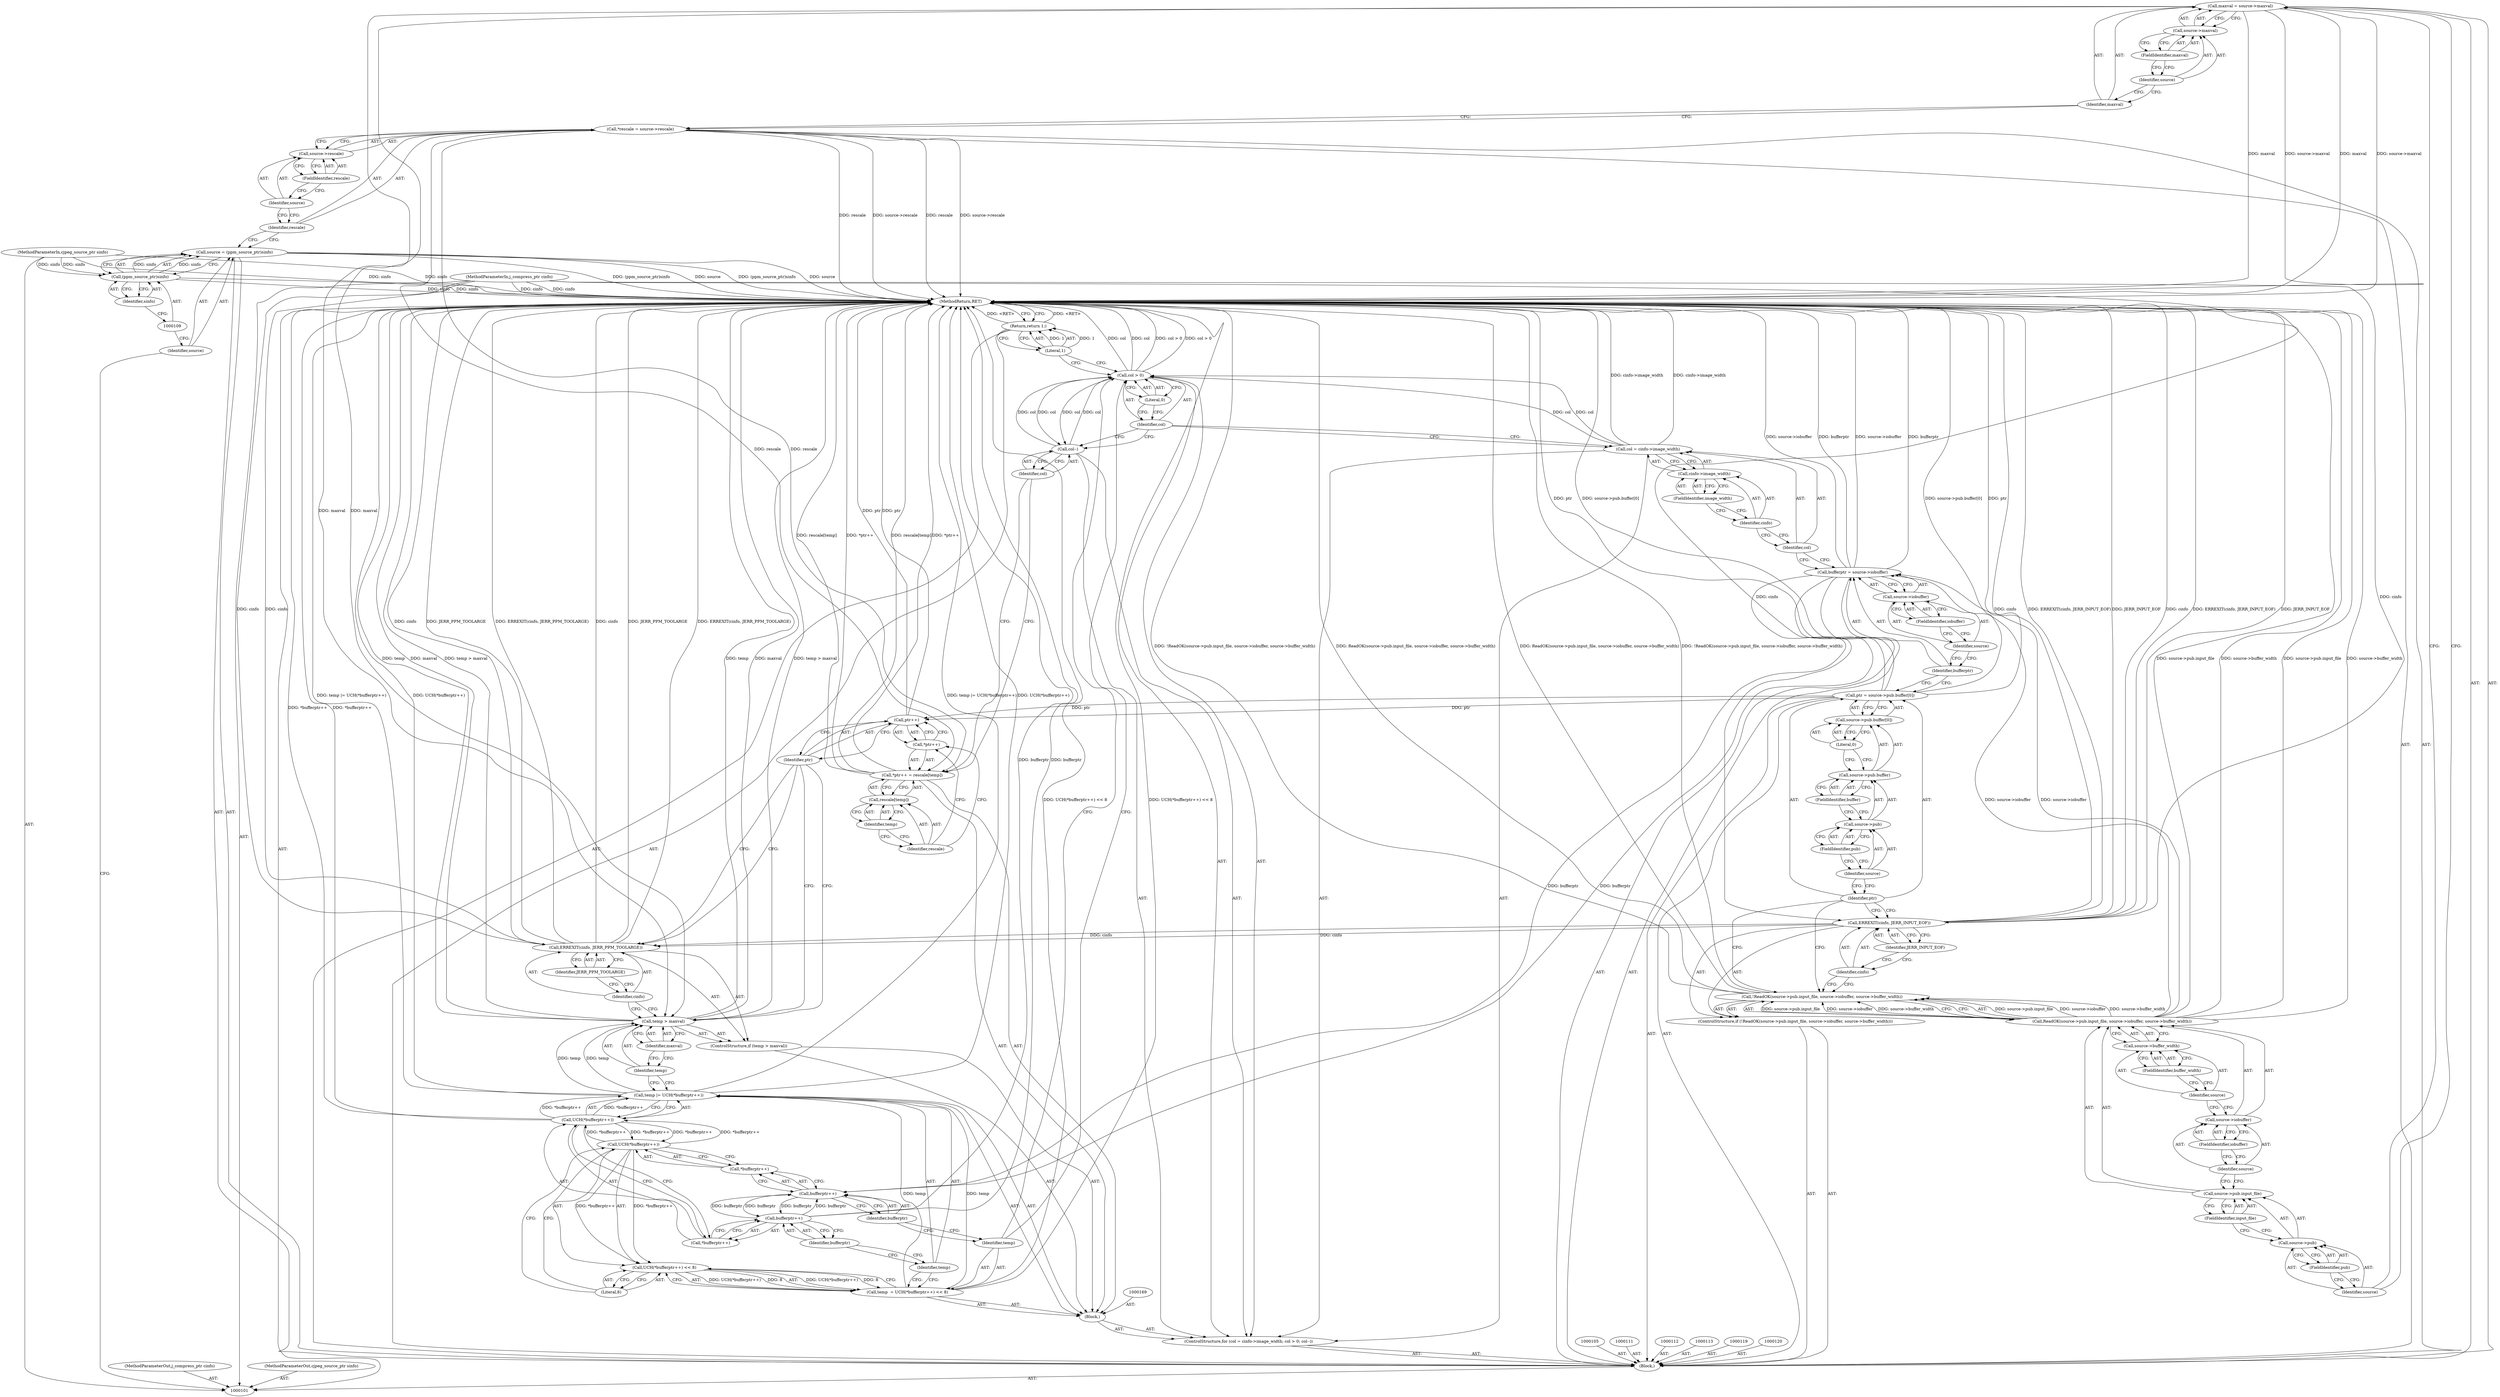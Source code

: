 digraph "1_libjpeg-turbo_9c78a04df4e44ef6487eee99c4258397f4fdca55_1" {
"1000121" [label="(Call,maxval = source->maxval)"];
"1000122" [label="(Identifier,maxval)"];
"1000123" [label="(Call,source->maxval)"];
"1000124" [label="(Identifier,source)"];
"1000125" [label="(FieldIdentifier,maxval)"];
"1000129" [label="(Call,source->pub.input_file)"];
"1000130" [label="(Call,source->pub)"];
"1000131" [label="(Identifier,source)"];
"1000126" [label="(ControlStructure,if (!ReadOK(source->pub.input_file, source->iobuffer, source->buffer_width)))"];
"1000132" [label="(FieldIdentifier,pub)"];
"1000133" [label="(FieldIdentifier,input_file)"];
"1000134" [label="(Call,source->iobuffer)"];
"1000135" [label="(Identifier,source)"];
"1000136" [label="(FieldIdentifier,iobuffer)"];
"1000137" [label="(Call,source->buffer_width)"];
"1000138" [label="(Identifier,source)"];
"1000127" [label="(Call,!ReadOK(source->pub.input_file, source->iobuffer, source->buffer_width))"];
"1000139" [label="(FieldIdentifier,buffer_width)"];
"1000128" [label="(Call,ReadOK(source->pub.input_file, source->iobuffer, source->buffer_width))"];
"1000141" [label="(Identifier,cinfo)"];
"1000142" [label="(Identifier,JERR_INPUT_EOF)"];
"1000140" [label="(Call,ERREXIT(cinfo, JERR_INPUT_EOF))"];
"1000149" [label="(FieldIdentifier,pub)"];
"1000143" [label="(Call,ptr = source->pub.buffer[0])"];
"1000144" [label="(Identifier,ptr)"];
"1000150" [label="(FieldIdentifier,buffer)"];
"1000151" [label="(Literal,0)"];
"1000145" [label="(Call,source->pub.buffer[0])"];
"1000146" [label="(Call,source->pub.buffer)"];
"1000147" [label="(Call,source->pub)"];
"1000148" [label="(Identifier,source)"];
"1000154" [label="(Call,source->iobuffer)"];
"1000155" [label="(Identifier,source)"];
"1000152" [label="(Call,bufferptr = source->iobuffer)"];
"1000153" [label="(Identifier,bufferptr)"];
"1000156" [label="(FieldIdentifier,iobuffer)"];
"1000160" [label="(Call,cinfo->image_width)"];
"1000161" [label="(Identifier,cinfo)"];
"1000157" [label="(ControlStructure,for (col = cinfo->image_width; col > 0; col--))"];
"1000162" [label="(FieldIdentifier,image_width)"];
"1000163" [label="(Call,col > 0)"];
"1000164" [label="(Identifier,col)"];
"1000165" [label="(Literal,0)"];
"1000166" [label="(Call,col--)"];
"1000167" [label="(Identifier,col)"];
"1000158" [label="(Call,col = cinfo->image_width)"];
"1000159" [label="(Identifier,col)"];
"1000168" [label="(Block,)"];
"1000172" [label="(Call,UCH(*bufferptr++) << 8)"];
"1000173" [label="(Call,UCH(*bufferptr++))"];
"1000174" [label="(Call,*bufferptr++)"];
"1000175" [label="(Call,bufferptr++)"];
"1000176" [label="(Identifier,bufferptr)"];
"1000177" [label="(Literal,8)"];
"1000170" [label="(Call,temp  = UCH(*bufferptr++) << 8)"];
"1000171" [label="(Identifier,temp)"];
"1000180" [label="(Call,UCH(*bufferptr++))"];
"1000181" [label="(Call,*bufferptr++)"];
"1000182" [label="(Call,bufferptr++)"];
"1000183" [label="(Identifier,bufferptr)"];
"1000178" [label="(Call,temp |= UCH(*bufferptr++))"];
"1000179" [label="(Identifier,temp)"];
"1000200" [label="(MethodReturn,RET)"];
"1000102" [label="(MethodParameterIn,j_compress_ptr cinfo)"];
"1000284" [label="(MethodParameterOut,j_compress_ptr cinfo)"];
"1000103" [label="(MethodParameterIn,cjpeg_source_ptr sinfo)"];
"1000285" [label="(MethodParameterOut,cjpeg_source_ptr sinfo)"];
"1000187" [label="(Identifier,maxval)"];
"1000184" [label="(ControlStructure,if (temp > maxval))"];
"1000185" [label="(Call,temp > maxval)"];
"1000186" [label="(Identifier,temp)"];
"1000189" [label="(Identifier,cinfo)"];
"1000190" [label="(Identifier,JERR_PPM_TOOLARGE)"];
"1000188" [label="(Call,ERREXIT(cinfo, JERR_PPM_TOOLARGE))"];
"1000195" [label="(Call,rescale[temp])"];
"1000196" [label="(Identifier,rescale)"];
"1000197" [label="(Identifier,temp)"];
"1000191" [label="(Call,*ptr++ = rescale[temp])"];
"1000192" [label="(Call,*ptr++)"];
"1000193" [label="(Call,ptr++)"];
"1000194" [label="(Identifier,ptr)"];
"1000199" [label="(Literal,1)"];
"1000198" [label="(Return,return 1;)"];
"1000104" [label="(Block,)"];
"1000106" [label="(Call,source = (ppm_source_ptr)sinfo)"];
"1000107" [label="(Identifier,source)"];
"1000108" [label="(Call,(ppm_source_ptr)sinfo)"];
"1000110" [label="(Identifier,sinfo)"];
"1000114" [label="(Call,*rescale = source->rescale)"];
"1000115" [label="(Identifier,rescale)"];
"1000116" [label="(Call,source->rescale)"];
"1000117" [label="(Identifier,source)"];
"1000118" [label="(FieldIdentifier,rescale)"];
"1000121" -> "1000104"  [label="AST: "];
"1000121" -> "1000123"  [label="CFG: "];
"1000122" -> "1000121"  [label="AST: "];
"1000123" -> "1000121"  [label="AST: "];
"1000131" -> "1000121"  [label="CFG: "];
"1000121" -> "1000200"  [label="DDG: source->maxval"];
"1000121" -> "1000200"  [label="DDG: maxval"];
"1000121" -> "1000185"  [label="DDG: maxval"];
"1000122" -> "1000121"  [label="AST: "];
"1000122" -> "1000114"  [label="CFG: "];
"1000124" -> "1000122"  [label="CFG: "];
"1000123" -> "1000121"  [label="AST: "];
"1000123" -> "1000125"  [label="CFG: "];
"1000124" -> "1000123"  [label="AST: "];
"1000125" -> "1000123"  [label="AST: "];
"1000121" -> "1000123"  [label="CFG: "];
"1000124" -> "1000123"  [label="AST: "];
"1000124" -> "1000122"  [label="CFG: "];
"1000125" -> "1000124"  [label="CFG: "];
"1000125" -> "1000123"  [label="AST: "];
"1000125" -> "1000124"  [label="CFG: "];
"1000123" -> "1000125"  [label="CFG: "];
"1000129" -> "1000128"  [label="AST: "];
"1000129" -> "1000133"  [label="CFG: "];
"1000130" -> "1000129"  [label="AST: "];
"1000133" -> "1000129"  [label="AST: "];
"1000135" -> "1000129"  [label="CFG: "];
"1000130" -> "1000129"  [label="AST: "];
"1000130" -> "1000132"  [label="CFG: "];
"1000131" -> "1000130"  [label="AST: "];
"1000132" -> "1000130"  [label="AST: "];
"1000133" -> "1000130"  [label="CFG: "];
"1000131" -> "1000130"  [label="AST: "];
"1000131" -> "1000121"  [label="CFG: "];
"1000132" -> "1000131"  [label="CFG: "];
"1000126" -> "1000104"  [label="AST: "];
"1000127" -> "1000126"  [label="AST: "];
"1000140" -> "1000126"  [label="AST: "];
"1000132" -> "1000130"  [label="AST: "];
"1000132" -> "1000131"  [label="CFG: "];
"1000130" -> "1000132"  [label="CFG: "];
"1000133" -> "1000129"  [label="AST: "];
"1000133" -> "1000130"  [label="CFG: "];
"1000129" -> "1000133"  [label="CFG: "];
"1000134" -> "1000128"  [label="AST: "];
"1000134" -> "1000136"  [label="CFG: "];
"1000135" -> "1000134"  [label="AST: "];
"1000136" -> "1000134"  [label="AST: "];
"1000138" -> "1000134"  [label="CFG: "];
"1000135" -> "1000134"  [label="AST: "];
"1000135" -> "1000129"  [label="CFG: "];
"1000136" -> "1000135"  [label="CFG: "];
"1000136" -> "1000134"  [label="AST: "];
"1000136" -> "1000135"  [label="CFG: "];
"1000134" -> "1000136"  [label="CFG: "];
"1000137" -> "1000128"  [label="AST: "];
"1000137" -> "1000139"  [label="CFG: "];
"1000138" -> "1000137"  [label="AST: "];
"1000139" -> "1000137"  [label="AST: "];
"1000128" -> "1000137"  [label="CFG: "];
"1000138" -> "1000137"  [label="AST: "];
"1000138" -> "1000134"  [label="CFG: "];
"1000139" -> "1000138"  [label="CFG: "];
"1000127" -> "1000126"  [label="AST: "];
"1000127" -> "1000128"  [label="CFG: "];
"1000128" -> "1000127"  [label="AST: "];
"1000141" -> "1000127"  [label="CFG: "];
"1000144" -> "1000127"  [label="CFG: "];
"1000127" -> "1000200"  [label="DDG: ReadOK(source->pub.input_file, source->iobuffer, source->buffer_width)"];
"1000127" -> "1000200"  [label="DDG: !ReadOK(source->pub.input_file, source->iobuffer, source->buffer_width)"];
"1000128" -> "1000127"  [label="DDG: source->pub.input_file"];
"1000128" -> "1000127"  [label="DDG: source->iobuffer"];
"1000128" -> "1000127"  [label="DDG: source->buffer_width"];
"1000139" -> "1000137"  [label="AST: "];
"1000139" -> "1000138"  [label="CFG: "];
"1000137" -> "1000139"  [label="CFG: "];
"1000128" -> "1000127"  [label="AST: "];
"1000128" -> "1000137"  [label="CFG: "];
"1000129" -> "1000128"  [label="AST: "];
"1000134" -> "1000128"  [label="AST: "];
"1000137" -> "1000128"  [label="AST: "];
"1000127" -> "1000128"  [label="CFG: "];
"1000128" -> "1000200"  [label="DDG: source->pub.input_file"];
"1000128" -> "1000200"  [label="DDG: source->buffer_width"];
"1000128" -> "1000127"  [label="DDG: source->pub.input_file"];
"1000128" -> "1000127"  [label="DDG: source->iobuffer"];
"1000128" -> "1000127"  [label="DDG: source->buffer_width"];
"1000128" -> "1000152"  [label="DDG: source->iobuffer"];
"1000141" -> "1000140"  [label="AST: "];
"1000141" -> "1000127"  [label="CFG: "];
"1000142" -> "1000141"  [label="CFG: "];
"1000142" -> "1000140"  [label="AST: "];
"1000142" -> "1000141"  [label="CFG: "];
"1000140" -> "1000142"  [label="CFG: "];
"1000140" -> "1000126"  [label="AST: "];
"1000140" -> "1000142"  [label="CFG: "];
"1000141" -> "1000140"  [label="AST: "];
"1000142" -> "1000140"  [label="AST: "];
"1000144" -> "1000140"  [label="CFG: "];
"1000140" -> "1000200"  [label="DDG: JERR_INPUT_EOF"];
"1000140" -> "1000200"  [label="DDG: cinfo"];
"1000140" -> "1000200"  [label="DDG: ERREXIT(cinfo, JERR_INPUT_EOF)"];
"1000102" -> "1000140"  [label="DDG: cinfo"];
"1000140" -> "1000188"  [label="DDG: cinfo"];
"1000149" -> "1000147"  [label="AST: "];
"1000149" -> "1000148"  [label="CFG: "];
"1000147" -> "1000149"  [label="CFG: "];
"1000143" -> "1000104"  [label="AST: "];
"1000143" -> "1000145"  [label="CFG: "];
"1000144" -> "1000143"  [label="AST: "];
"1000145" -> "1000143"  [label="AST: "];
"1000153" -> "1000143"  [label="CFG: "];
"1000143" -> "1000200"  [label="DDG: ptr"];
"1000143" -> "1000200"  [label="DDG: source->pub.buffer[0]"];
"1000143" -> "1000193"  [label="DDG: ptr"];
"1000144" -> "1000143"  [label="AST: "];
"1000144" -> "1000140"  [label="CFG: "];
"1000144" -> "1000127"  [label="CFG: "];
"1000148" -> "1000144"  [label="CFG: "];
"1000150" -> "1000146"  [label="AST: "];
"1000150" -> "1000147"  [label="CFG: "];
"1000146" -> "1000150"  [label="CFG: "];
"1000151" -> "1000145"  [label="AST: "];
"1000151" -> "1000146"  [label="CFG: "];
"1000145" -> "1000151"  [label="CFG: "];
"1000145" -> "1000143"  [label="AST: "];
"1000145" -> "1000151"  [label="CFG: "];
"1000146" -> "1000145"  [label="AST: "];
"1000151" -> "1000145"  [label="AST: "];
"1000143" -> "1000145"  [label="CFG: "];
"1000146" -> "1000145"  [label="AST: "];
"1000146" -> "1000150"  [label="CFG: "];
"1000147" -> "1000146"  [label="AST: "];
"1000150" -> "1000146"  [label="AST: "];
"1000151" -> "1000146"  [label="CFG: "];
"1000147" -> "1000146"  [label="AST: "];
"1000147" -> "1000149"  [label="CFG: "];
"1000148" -> "1000147"  [label="AST: "];
"1000149" -> "1000147"  [label="AST: "];
"1000150" -> "1000147"  [label="CFG: "];
"1000148" -> "1000147"  [label="AST: "];
"1000148" -> "1000144"  [label="CFG: "];
"1000149" -> "1000148"  [label="CFG: "];
"1000154" -> "1000152"  [label="AST: "];
"1000154" -> "1000156"  [label="CFG: "];
"1000155" -> "1000154"  [label="AST: "];
"1000156" -> "1000154"  [label="AST: "];
"1000152" -> "1000154"  [label="CFG: "];
"1000155" -> "1000154"  [label="AST: "];
"1000155" -> "1000153"  [label="CFG: "];
"1000156" -> "1000155"  [label="CFG: "];
"1000152" -> "1000104"  [label="AST: "];
"1000152" -> "1000154"  [label="CFG: "];
"1000153" -> "1000152"  [label="AST: "];
"1000154" -> "1000152"  [label="AST: "];
"1000159" -> "1000152"  [label="CFG: "];
"1000152" -> "1000200"  [label="DDG: source->iobuffer"];
"1000152" -> "1000200"  [label="DDG: bufferptr"];
"1000128" -> "1000152"  [label="DDG: source->iobuffer"];
"1000152" -> "1000175"  [label="DDG: bufferptr"];
"1000153" -> "1000152"  [label="AST: "];
"1000153" -> "1000143"  [label="CFG: "];
"1000155" -> "1000153"  [label="CFG: "];
"1000156" -> "1000154"  [label="AST: "];
"1000156" -> "1000155"  [label="CFG: "];
"1000154" -> "1000156"  [label="CFG: "];
"1000160" -> "1000158"  [label="AST: "];
"1000160" -> "1000162"  [label="CFG: "];
"1000161" -> "1000160"  [label="AST: "];
"1000162" -> "1000160"  [label="AST: "];
"1000158" -> "1000160"  [label="CFG: "];
"1000161" -> "1000160"  [label="AST: "];
"1000161" -> "1000159"  [label="CFG: "];
"1000162" -> "1000161"  [label="CFG: "];
"1000157" -> "1000104"  [label="AST: "];
"1000158" -> "1000157"  [label="AST: "];
"1000163" -> "1000157"  [label="AST: "];
"1000166" -> "1000157"  [label="AST: "];
"1000168" -> "1000157"  [label="AST: "];
"1000162" -> "1000160"  [label="AST: "];
"1000162" -> "1000161"  [label="CFG: "];
"1000160" -> "1000162"  [label="CFG: "];
"1000163" -> "1000157"  [label="AST: "];
"1000163" -> "1000165"  [label="CFG: "];
"1000164" -> "1000163"  [label="AST: "];
"1000165" -> "1000163"  [label="AST: "];
"1000171" -> "1000163"  [label="CFG: "];
"1000199" -> "1000163"  [label="CFG: "];
"1000163" -> "1000200"  [label="DDG: col > 0"];
"1000163" -> "1000200"  [label="DDG: col"];
"1000158" -> "1000163"  [label="DDG: col"];
"1000166" -> "1000163"  [label="DDG: col"];
"1000163" -> "1000166"  [label="DDG: col"];
"1000164" -> "1000163"  [label="AST: "];
"1000164" -> "1000158"  [label="CFG: "];
"1000164" -> "1000166"  [label="CFG: "];
"1000165" -> "1000164"  [label="CFG: "];
"1000165" -> "1000163"  [label="AST: "];
"1000165" -> "1000164"  [label="CFG: "];
"1000163" -> "1000165"  [label="CFG: "];
"1000166" -> "1000157"  [label="AST: "];
"1000166" -> "1000167"  [label="CFG: "];
"1000167" -> "1000166"  [label="AST: "];
"1000164" -> "1000166"  [label="CFG: "];
"1000166" -> "1000163"  [label="DDG: col"];
"1000163" -> "1000166"  [label="DDG: col"];
"1000167" -> "1000166"  [label="AST: "];
"1000167" -> "1000191"  [label="CFG: "];
"1000166" -> "1000167"  [label="CFG: "];
"1000158" -> "1000157"  [label="AST: "];
"1000158" -> "1000160"  [label="CFG: "];
"1000159" -> "1000158"  [label="AST: "];
"1000160" -> "1000158"  [label="AST: "];
"1000164" -> "1000158"  [label="CFG: "];
"1000158" -> "1000200"  [label="DDG: cinfo->image_width"];
"1000158" -> "1000163"  [label="DDG: col"];
"1000159" -> "1000158"  [label="AST: "];
"1000159" -> "1000152"  [label="CFG: "];
"1000161" -> "1000159"  [label="CFG: "];
"1000168" -> "1000157"  [label="AST: "];
"1000169" -> "1000168"  [label="AST: "];
"1000170" -> "1000168"  [label="AST: "];
"1000178" -> "1000168"  [label="AST: "];
"1000184" -> "1000168"  [label="AST: "];
"1000191" -> "1000168"  [label="AST: "];
"1000172" -> "1000170"  [label="AST: "];
"1000172" -> "1000177"  [label="CFG: "];
"1000173" -> "1000172"  [label="AST: "];
"1000177" -> "1000172"  [label="AST: "];
"1000170" -> "1000172"  [label="CFG: "];
"1000172" -> "1000170"  [label="DDG: UCH(*bufferptr++)"];
"1000172" -> "1000170"  [label="DDG: 8"];
"1000173" -> "1000172"  [label="DDG: *bufferptr++"];
"1000173" -> "1000172"  [label="AST: "];
"1000173" -> "1000174"  [label="CFG: "];
"1000174" -> "1000173"  [label="AST: "];
"1000177" -> "1000173"  [label="CFG: "];
"1000173" -> "1000172"  [label="DDG: *bufferptr++"];
"1000180" -> "1000173"  [label="DDG: *bufferptr++"];
"1000173" -> "1000180"  [label="DDG: *bufferptr++"];
"1000174" -> "1000173"  [label="AST: "];
"1000174" -> "1000175"  [label="CFG: "];
"1000175" -> "1000174"  [label="AST: "];
"1000173" -> "1000174"  [label="CFG: "];
"1000175" -> "1000174"  [label="AST: "];
"1000175" -> "1000176"  [label="CFG: "];
"1000176" -> "1000175"  [label="AST: "];
"1000174" -> "1000175"  [label="CFG: "];
"1000152" -> "1000175"  [label="DDG: bufferptr"];
"1000182" -> "1000175"  [label="DDG: bufferptr"];
"1000175" -> "1000182"  [label="DDG: bufferptr"];
"1000176" -> "1000175"  [label="AST: "];
"1000176" -> "1000171"  [label="CFG: "];
"1000175" -> "1000176"  [label="CFG: "];
"1000177" -> "1000172"  [label="AST: "];
"1000177" -> "1000173"  [label="CFG: "];
"1000172" -> "1000177"  [label="CFG: "];
"1000170" -> "1000168"  [label="AST: "];
"1000170" -> "1000172"  [label="CFG: "];
"1000171" -> "1000170"  [label="AST: "];
"1000172" -> "1000170"  [label="AST: "];
"1000179" -> "1000170"  [label="CFG: "];
"1000170" -> "1000200"  [label="DDG: UCH(*bufferptr++) << 8"];
"1000172" -> "1000170"  [label="DDG: UCH(*bufferptr++)"];
"1000172" -> "1000170"  [label="DDG: 8"];
"1000170" -> "1000178"  [label="DDG: temp"];
"1000171" -> "1000170"  [label="AST: "];
"1000171" -> "1000163"  [label="CFG: "];
"1000176" -> "1000171"  [label="CFG: "];
"1000180" -> "1000178"  [label="AST: "];
"1000180" -> "1000181"  [label="CFG: "];
"1000181" -> "1000180"  [label="AST: "];
"1000178" -> "1000180"  [label="CFG: "];
"1000180" -> "1000200"  [label="DDG: *bufferptr++"];
"1000180" -> "1000173"  [label="DDG: *bufferptr++"];
"1000180" -> "1000178"  [label="DDG: *bufferptr++"];
"1000173" -> "1000180"  [label="DDG: *bufferptr++"];
"1000181" -> "1000180"  [label="AST: "];
"1000181" -> "1000182"  [label="CFG: "];
"1000182" -> "1000181"  [label="AST: "];
"1000180" -> "1000181"  [label="CFG: "];
"1000182" -> "1000181"  [label="AST: "];
"1000182" -> "1000183"  [label="CFG: "];
"1000183" -> "1000182"  [label="AST: "];
"1000181" -> "1000182"  [label="CFG: "];
"1000182" -> "1000200"  [label="DDG: bufferptr"];
"1000182" -> "1000175"  [label="DDG: bufferptr"];
"1000175" -> "1000182"  [label="DDG: bufferptr"];
"1000183" -> "1000182"  [label="AST: "];
"1000183" -> "1000179"  [label="CFG: "];
"1000182" -> "1000183"  [label="CFG: "];
"1000178" -> "1000168"  [label="AST: "];
"1000178" -> "1000180"  [label="CFG: "];
"1000179" -> "1000178"  [label="AST: "];
"1000180" -> "1000178"  [label="AST: "];
"1000186" -> "1000178"  [label="CFG: "];
"1000178" -> "1000200"  [label="DDG: temp |= UCH(*bufferptr++)"];
"1000178" -> "1000200"  [label="DDG: UCH(*bufferptr++)"];
"1000170" -> "1000178"  [label="DDG: temp"];
"1000180" -> "1000178"  [label="DDG: *bufferptr++"];
"1000178" -> "1000185"  [label="DDG: temp"];
"1000179" -> "1000178"  [label="AST: "];
"1000179" -> "1000170"  [label="CFG: "];
"1000183" -> "1000179"  [label="CFG: "];
"1000200" -> "1000101"  [label="AST: "];
"1000200" -> "1000198"  [label="CFG: "];
"1000198" -> "1000200"  [label="DDG: <RET>"];
"1000193" -> "1000200"  [label="DDG: ptr"];
"1000106" -> "1000200"  [label="DDG: (ppm_source_ptr)sinfo"];
"1000106" -> "1000200"  [label="DDG: source"];
"1000185" -> "1000200"  [label="DDG: temp > maxval"];
"1000185" -> "1000200"  [label="DDG: temp"];
"1000185" -> "1000200"  [label="DDG: maxval"];
"1000188" -> "1000200"  [label="DDG: JERR_PPM_TOOLARGE"];
"1000188" -> "1000200"  [label="DDG: ERREXIT(cinfo, JERR_PPM_TOOLARGE)"];
"1000188" -> "1000200"  [label="DDG: cinfo"];
"1000180" -> "1000200"  [label="DDG: *bufferptr++"];
"1000102" -> "1000200"  [label="DDG: cinfo"];
"1000152" -> "1000200"  [label="DDG: source->iobuffer"];
"1000152" -> "1000200"  [label="DDG: bufferptr"];
"1000127" -> "1000200"  [label="DDG: ReadOK(source->pub.input_file, source->iobuffer, source->buffer_width)"];
"1000127" -> "1000200"  [label="DDG: !ReadOK(source->pub.input_file, source->iobuffer, source->buffer_width)"];
"1000163" -> "1000200"  [label="DDG: col > 0"];
"1000163" -> "1000200"  [label="DDG: col"];
"1000178" -> "1000200"  [label="DDG: temp |= UCH(*bufferptr++)"];
"1000178" -> "1000200"  [label="DDG: UCH(*bufferptr++)"];
"1000170" -> "1000200"  [label="DDG: UCH(*bufferptr++) << 8"];
"1000140" -> "1000200"  [label="DDG: JERR_INPUT_EOF"];
"1000140" -> "1000200"  [label="DDG: cinfo"];
"1000140" -> "1000200"  [label="DDG: ERREXIT(cinfo, JERR_INPUT_EOF)"];
"1000158" -> "1000200"  [label="DDG: cinfo->image_width"];
"1000121" -> "1000200"  [label="DDG: source->maxval"];
"1000121" -> "1000200"  [label="DDG: maxval"];
"1000191" -> "1000200"  [label="DDG: rescale[temp]"];
"1000191" -> "1000200"  [label="DDG: *ptr++"];
"1000128" -> "1000200"  [label="DDG: source->pub.input_file"];
"1000128" -> "1000200"  [label="DDG: source->buffer_width"];
"1000143" -> "1000200"  [label="DDG: ptr"];
"1000143" -> "1000200"  [label="DDG: source->pub.buffer[0]"];
"1000103" -> "1000200"  [label="DDG: sinfo"];
"1000114" -> "1000200"  [label="DDG: rescale"];
"1000114" -> "1000200"  [label="DDG: source->rescale"];
"1000108" -> "1000200"  [label="DDG: sinfo"];
"1000182" -> "1000200"  [label="DDG: bufferptr"];
"1000102" -> "1000101"  [label="AST: "];
"1000102" -> "1000200"  [label="DDG: cinfo"];
"1000102" -> "1000140"  [label="DDG: cinfo"];
"1000102" -> "1000188"  [label="DDG: cinfo"];
"1000284" -> "1000101"  [label="AST: "];
"1000103" -> "1000101"  [label="AST: "];
"1000103" -> "1000200"  [label="DDG: sinfo"];
"1000103" -> "1000108"  [label="DDG: sinfo"];
"1000285" -> "1000101"  [label="AST: "];
"1000187" -> "1000185"  [label="AST: "];
"1000187" -> "1000186"  [label="CFG: "];
"1000185" -> "1000187"  [label="CFG: "];
"1000184" -> "1000168"  [label="AST: "];
"1000185" -> "1000184"  [label="AST: "];
"1000188" -> "1000184"  [label="AST: "];
"1000185" -> "1000184"  [label="AST: "];
"1000185" -> "1000187"  [label="CFG: "];
"1000186" -> "1000185"  [label="AST: "];
"1000187" -> "1000185"  [label="AST: "];
"1000189" -> "1000185"  [label="CFG: "];
"1000194" -> "1000185"  [label="CFG: "];
"1000185" -> "1000200"  [label="DDG: temp > maxval"];
"1000185" -> "1000200"  [label="DDG: temp"];
"1000185" -> "1000200"  [label="DDG: maxval"];
"1000178" -> "1000185"  [label="DDG: temp"];
"1000121" -> "1000185"  [label="DDG: maxval"];
"1000186" -> "1000185"  [label="AST: "];
"1000186" -> "1000178"  [label="CFG: "];
"1000187" -> "1000186"  [label="CFG: "];
"1000189" -> "1000188"  [label="AST: "];
"1000189" -> "1000185"  [label="CFG: "];
"1000190" -> "1000189"  [label="CFG: "];
"1000190" -> "1000188"  [label="AST: "];
"1000190" -> "1000189"  [label="CFG: "];
"1000188" -> "1000190"  [label="CFG: "];
"1000188" -> "1000184"  [label="AST: "];
"1000188" -> "1000190"  [label="CFG: "];
"1000189" -> "1000188"  [label="AST: "];
"1000190" -> "1000188"  [label="AST: "];
"1000194" -> "1000188"  [label="CFG: "];
"1000188" -> "1000200"  [label="DDG: JERR_PPM_TOOLARGE"];
"1000188" -> "1000200"  [label="DDG: ERREXIT(cinfo, JERR_PPM_TOOLARGE)"];
"1000188" -> "1000200"  [label="DDG: cinfo"];
"1000140" -> "1000188"  [label="DDG: cinfo"];
"1000102" -> "1000188"  [label="DDG: cinfo"];
"1000195" -> "1000191"  [label="AST: "];
"1000195" -> "1000197"  [label="CFG: "];
"1000196" -> "1000195"  [label="AST: "];
"1000197" -> "1000195"  [label="AST: "];
"1000191" -> "1000195"  [label="CFG: "];
"1000196" -> "1000195"  [label="AST: "];
"1000196" -> "1000192"  [label="CFG: "];
"1000197" -> "1000196"  [label="CFG: "];
"1000197" -> "1000195"  [label="AST: "];
"1000197" -> "1000196"  [label="CFG: "];
"1000195" -> "1000197"  [label="CFG: "];
"1000191" -> "1000168"  [label="AST: "];
"1000191" -> "1000195"  [label="CFG: "];
"1000192" -> "1000191"  [label="AST: "];
"1000195" -> "1000191"  [label="AST: "];
"1000167" -> "1000191"  [label="CFG: "];
"1000191" -> "1000200"  [label="DDG: rescale[temp]"];
"1000191" -> "1000200"  [label="DDG: *ptr++"];
"1000114" -> "1000191"  [label="DDG: rescale"];
"1000192" -> "1000191"  [label="AST: "];
"1000192" -> "1000193"  [label="CFG: "];
"1000193" -> "1000192"  [label="AST: "];
"1000196" -> "1000192"  [label="CFG: "];
"1000193" -> "1000192"  [label="AST: "];
"1000193" -> "1000194"  [label="CFG: "];
"1000194" -> "1000193"  [label="AST: "];
"1000192" -> "1000193"  [label="CFG: "];
"1000193" -> "1000200"  [label="DDG: ptr"];
"1000143" -> "1000193"  [label="DDG: ptr"];
"1000194" -> "1000193"  [label="AST: "];
"1000194" -> "1000188"  [label="CFG: "];
"1000194" -> "1000185"  [label="CFG: "];
"1000193" -> "1000194"  [label="CFG: "];
"1000199" -> "1000198"  [label="AST: "];
"1000199" -> "1000163"  [label="CFG: "];
"1000198" -> "1000199"  [label="CFG: "];
"1000199" -> "1000198"  [label="DDG: 1"];
"1000198" -> "1000104"  [label="AST: "];
"1000198" -> "1000199"  [label="CFG: "];
"1000199" -> "1000198"  [label="AST: "];
"1000200" -> "1000198"  [label="CFG: "];
"1000198" -> "1000200"  [label="DDG: <RET>"];
"1000199" -> "1000198"  [label="DDG: 1"];
"1000104" -> "1000101"  [label="AST: "];
"1000105" -> "1000104"  [label="AST: "];
"1000106" -> "1000104"  [label="AST: "];
"1000111" -> "1000104"  [label="AST: "];
"1000112" -> "1000104"  [label="AST: "];
"1000113" -> "1000104"  [label="AST: "];
"1000114" -> "1000104"  [label="AST: "];
"1000119" -> "1000104"  [label="AST: "];
"1000120" -> "1000104"  [label="AST: "];
"1000121" -> "1000104"  [label="AST: "];
"1000126" -> "1000104"  [label="AST: "];
"1000143" -> "1000104"  [label="AST: "];
"1000152" -> "1000104"  [label="AST: "];
"1000157" -> "1000104"  [label="AST: "];
"1000198" -> "1000104"  [label="AST: "];
"1000106" -> "1000104"  [label="AST: "];
"1000106" -> "1000108"  [label="CFG: "];
"1000107" -> "1000106"  [label="AST: "];
"1000108" -> "1000106"  [label="AST: "];
"1000115" -> "1000106"  [label="CFG: "];
"1000106" -> "1000200"  [label="DDG: (ppm_source_ptr)sinfo"];
"1000106" -> "1000200"  [label="DDG: source"];
"1000108" -> "1000106"  [label="DDG: sinfo"];
"1000107" -> "1000106"  [label="AST: "];
"1000107" -> "1000101"  [label="CFG: "];
"1000109" -> "1000107"  [label="CFG: "];
"1000108" -> "1000106"  [label="AST: "];
"1000108" -> "1000110"  [label="CFG: "];
"1000109" -> "1000108"  [label="AST: "];
"1000110" -> "1000108"  [label="AST: "];
"1000106" -> "1000108"  [label="CFG: "];
"1000108" -> "1000200"  [label="DDG: sinfo"];
"1000108" -> "1000106"  [label="DDG: sinfo"];
"1000103" -> "1000108"  [label="DDG: sinfo"];
"1000110" -> "1000108"  [label="AST: "];
"1000110" -> "1000109"  [label="CFG: "];
"1000108" -> "1000110"  [label="CFG: "];
"1000114" -> "1000104"  [label="AST: "];
"1000114" -> "1000116"  [label="CFG: "];
"1000115" -> "1000114"  [label="AST: "];
"1000116" -> "1000114"  [label="AST: "];
"1000122" -> "1000114"  [label="CFG: "];
"1000114" -> "1000200"  [label="DDG: rescale"];
"1000114" -> "1000200"  [label="DDG: source->rescale"];
"1000114" -> "1000191"  [label="DDG: rescale"];
"1000115" -> "1000114"  [label="AST: "];
"1000115" -> "1000106"  [label="CFG: "];
"1000117" -> "1000115"  [label="CFG: "];
"1000116" -> "1000114"  [label="AST: "];
"1000116" -> "1000118"  [label="CFG: "];
"1000117" -> "1000116"  [label="AST: "];
"1000118" -> "1000116"  [label="AST: "];
"1000114" -> "1000116"  [label="CFG: "];
"1000117" -> "1000116"  [label="AST: "];
"1000117" -> "1000115"  [label="CFG: "];
"1000118" -> "1000117"  [label="CFG: "];
"1000118" -> "1000116"  [label="AST: "];
"1000118" -> "1000117"  [label="CFG: "];
"1000116" -> "1000118"  [label="CFG: "];
}
